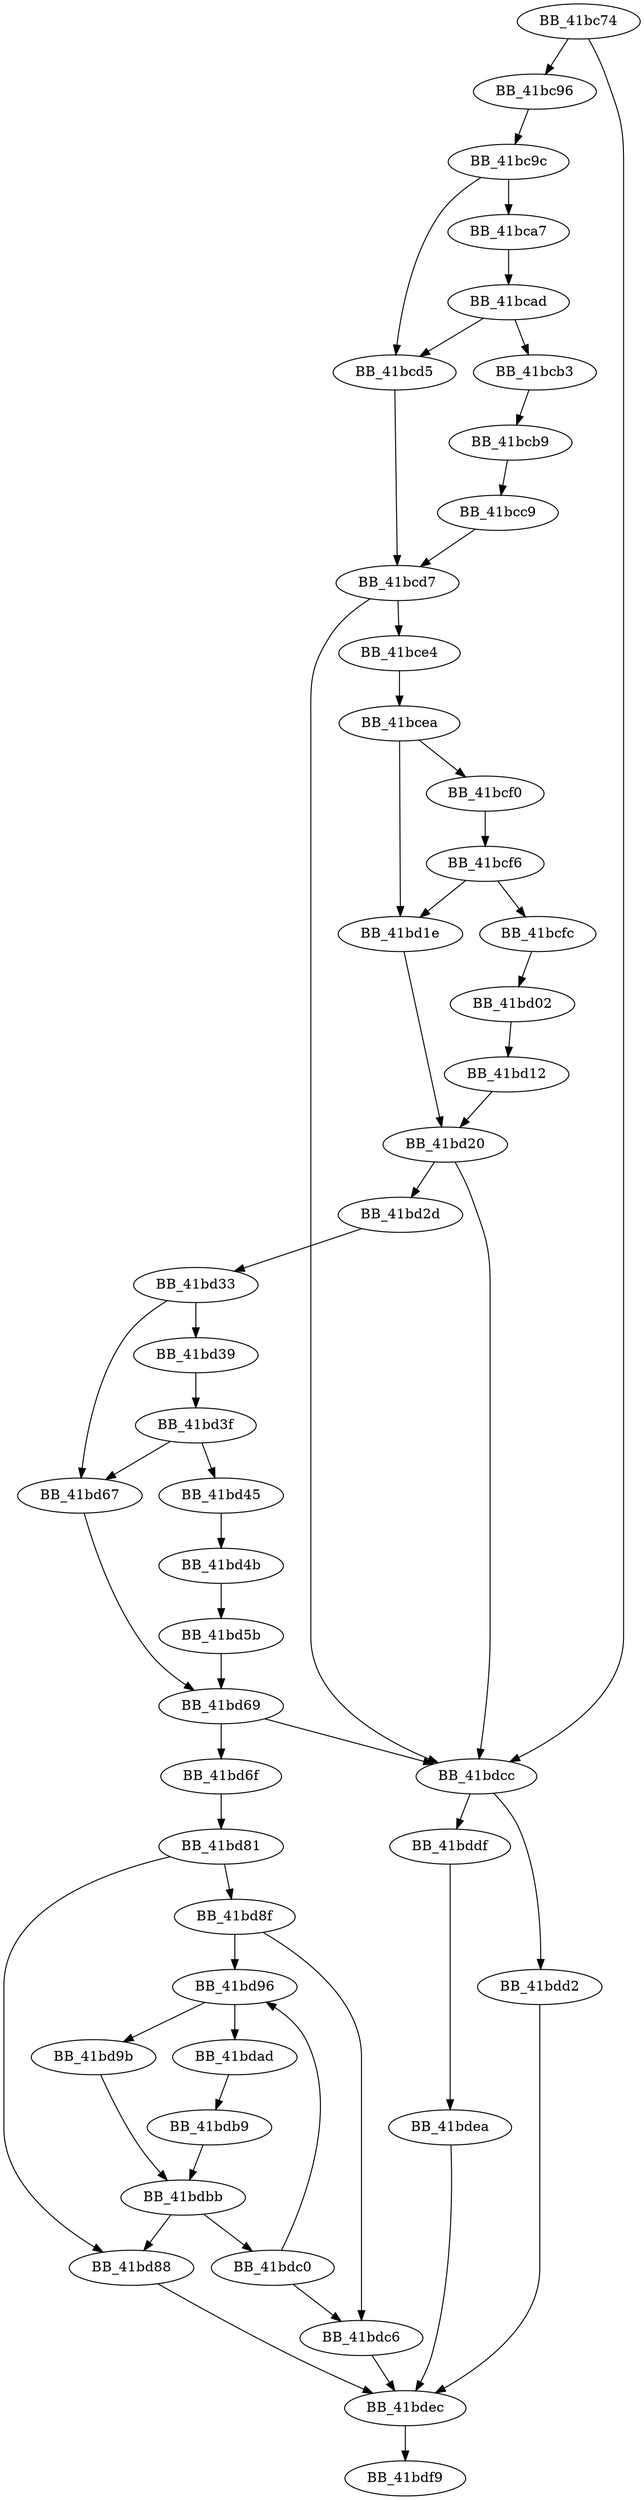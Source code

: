 DiGraph __fputwc_nolock{
BB_41bc74->BB_41bc96
BB_41bc74->BB_41bdcc
BB_41bc96->BB_41bc9c
BB_41bc9c->BB_41bca7
BB_41bc9c->BB_41bcd5
BB_41bca7->BB_41bcad
BB_41bcad->BB_41bcb3
BB_41bcad->BB_41bcd5
BB_41bcb3->BB_41bcb9
BB_41bcb9->BB_41bcc9
BB_41bcc9->BB_41bcd7
BB_41bcd5->BB_41bcd7
BB_41bcd7->BB_41bce4
BB_41bcd7->BB_41bdcc
BB_41bce4->BB_41bcea
BB_41bcea->BB_41bcf0
BB_41bcea->BB_41bd1e
BB_41bcf0->BB_41bcf6
BB_41bcf6->BB_41bcfc
BB_41bcf6->BB_41bd1e
BB_41bcfc->BB_41bd02
BB_41bd02->BB_41bd12
BB_41bd12->BB_41bd20
BB_41bd1e->BB_41bd20
BB_41bd20->BB_41bd2d
BB_41bd20->BB_41bdcc
BB_41bd2d->BB_41bd33
BB_41bd33->BB_41bd39
BB_41bd33->BB_41bd67
BB_41bd39->BB_41bd3f
BB_41bd3f->BB_41bd45
BB_41bd3f->BB_41bd67
BB_41bd45->BB_41bd4b
BB_41bd4b->BB_41bd5b
BB_41bd5b->BB_41bd69
BB_41bd67->BB_41bd69
BB_41bd69->BB_41bd6f
BB_41bd69->BB_41bdcc
BB_41bd6f->BB_41bd81
BB_41bd81->BB_41bd88
BB_41bd81->BB_41bd8f
BB_41bd88->BB_41bdec
BB_41bd8f->BB_41bd96
BB_41bd8f->BB_41bdc6
BB_41bd96->BB_41bd9b
BB_41bd96->BB_41bdad
BB_41bd9b->BB_41bdbb
BB_41bdad->BB_41bdb9
BB_41bdb9->BB_41bdbb
BB_41bdbb->BB_41bd88
BB_41bdbb->BB_41bdc0
BB_41bdc0->BB_41bd96
BB_41bdc0->BB_41bdc6
BB_41bdc6->BB_41bdec
BB_41bdcc->BB_41bdd2
BB_41bdcc->BB_41bddf
BB_41bdd2->BB_41bdec
BB_41bddf->BB_41bdea
BB_41bdea->BB_41bdec
BB_41bdec->BB_41bdf9
}
